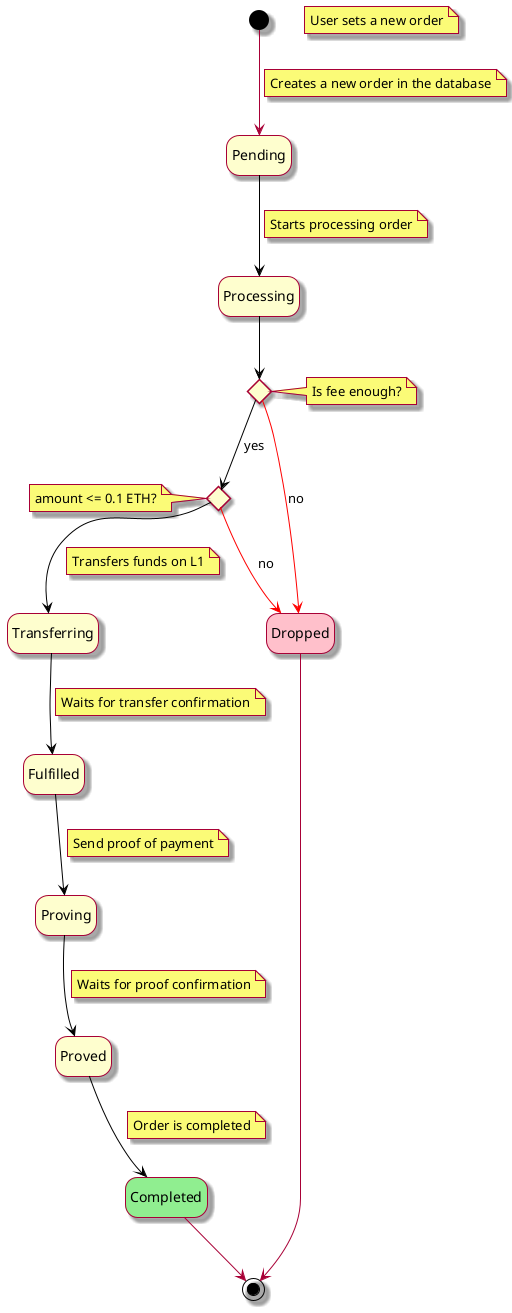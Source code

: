 @startuml

skin rose
hide empty description

State Pending
State Processing
State Transferring
State Fulfilled
State Proving
State Proved
State Completed #lightgreen
State Dropped #pink

note "User sets a new order" as N1
[*] -d-> Pending
note on link
  Creates a new order in the database
end note

Pending -d[#black]-> Processing
note on link
  Starts processing order
end note

State CheckFee <<choice>>
note right of CheckFee
    Is fee enough?
end note
State CheckAmount <<choice>>
note left of CheckAmount
    amount <= 0.1 ETH?
end note
Processing -d[#black]-> CheckFee
CheckFee -[#black]-> CheckAmount : yes
CheckFee -r[#red]-> Dropped : no

CheckAmount -[#black]-> Transferring
note on link
  Transfers funds on L1
end note
CheckAmount -d[#red]-> Dropped : no

Transferring -d[#black]-> Fulfilled
note on link
  Waits for transfer confirmation
end note

Fulfilled -d[#black]-> Proving
note on link
  Send proof of payment
end note

Proving -d[#black]-> Proved
note on link
  Waits for proof confirmation
end note

Proved -d[#black]-> Completed
note on link
  Order is completed
end note

Completed -d-> [*]
Dropped --> [*]

@enduml
